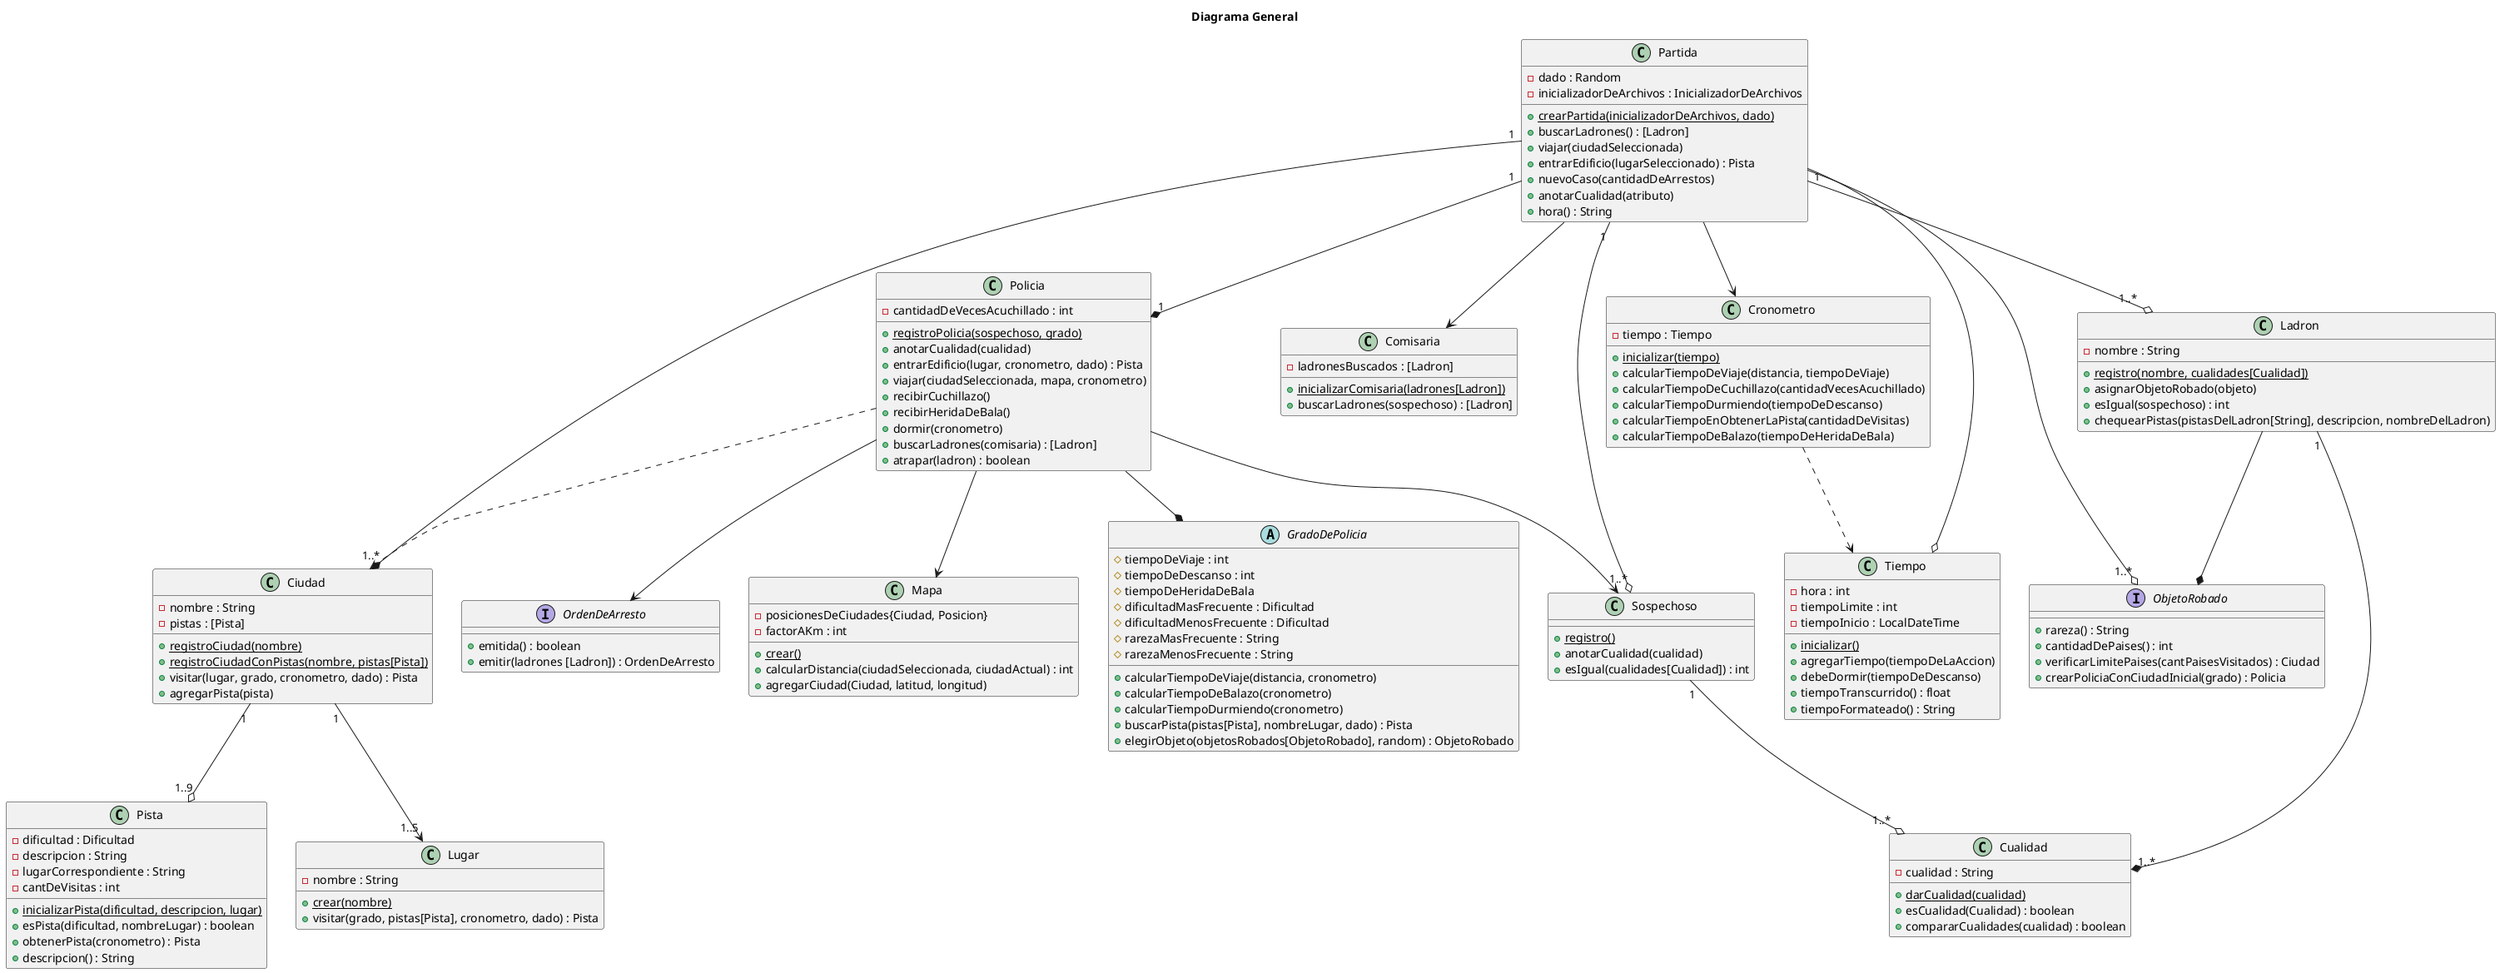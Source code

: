 @startuml
title Diagrama General


class Ciudad{
    - nombre : String
    - pistas : [Pista]
    + {static} registroCiudad(nombre)
    + {static} registroCiudadConPistas(nombre, pistas[Pista])
    + visitar(lugar, grado, cronometro, dado) : Pista
    + agregarPista(pista)
}

class Comisaria {
    - ladronesBuscados : [Ladron]
    + {static} inicializarComisaria(ladrones[Ladron])
    + buscarLadrones(sospechoso) : [Ladron]
}

class Cronometro {
    - tiempo : Tiempo
    + {static} inicializar(tiempo)
    + calcularTiempoDeViaje(distancia, tiempoDeViaje)
    + calcularTiempoDeCuchillazo(cantidadVecesAcuchillado)
    + calcularTiempoDurmiendo(tiempoDeDescanso)
    + calcularTiempoEnObtenerLaPista(cantidadDeVisitas)
    + calcularTiempoDeBalazo(tiempoDeHeridaDeBala)
}

class Partida{
    - dado : Random
    - inicializadorDeArchivos : InicializadorDeArchivos
    + {static} crearPartida(inicializadorDeArchivos, dado)
    + buscarLadrones() : [Ladron]
    + viajar(ciudadSeleccionada)
    + entrarEdificio(lugarSeleccionado) : Pista
    + nuevoCaso(cantidadDeArrestos)
    + anotarCualidad(atributo)
    + hora() : String
}


class Ladron{
    - nombre : String
    + {static} registro(nombre, cualidades[Cualidad])
    + asignarObjetoRobado(objeto)
    + esIgual(sospechoso) : int
    + chequearPistas(pistasDelLadron[String], descripcion, nombreDelLadron)
}



class Policia{
    - cantidadDeVecesAcuchillado : int
    + {static} registroPolicia(sospechoso, grado)
    + anotarCualidad(cualidad)
    + entrarEdificio(lugar, cronometro, dado) : Pista
    + viajar(ciudadSeleccionada, mapa, cronometro)
    + recibirCuchillazo()
    + recibirHeridaDeBala()
    + dormir(cronometro)
    + buscarLadrones(comisaria) : [Ladron]
    + atrapar(ladron) : boolean
}

class Mapa{
    - posicionesDeCiudades{Ciudad, Posicion}
    - factorAKm : int
    + {static} crear()
    + calcularDistancia(ciudadSeleccionada, ciudadActual) : int
    + agregarCiudad(Ciudad, latitud, longitud)
}

abstract class GradoDePolicia{
    # tiempoDeViaje : int
    # tiempoDeDescanso : int
    # tiempoDeHeridaDeBala
    # dificultadMasFrecuente : Dificultad
    # dificultadMenosFrecuente : Dificultad
    # rarezaMasFrecuente : String
    # rarezaMenosFrecuente : String
    + calcularTiempoDeViaje(distancia, cronometro)
    + calcularTiempoDeBalazo(cronometro)
    + calcularTiempoDurmiendo(cronometro)
    + buscarPista(pistas[Pista], nombreLugar, dado) : Pista
    + elegirObjeto(objetosRobados[ObjetoRobado], random) : ObjetoRobado
}


class Sospechoso{
    + {static} registro()
    + anotarCualidad(cualidad)
    + esIgual(cualidades[Cualidad]) : int
}

class Lugar{
    - nombre : String
    + {static} crear(nombre)
    + visitar(grado, pistas[Pista], cronometro, dado) : Pista
}

class Pista{
    - dificultad : Dificultad
    - descripcion : String
    - lugarCorrespondiente : String
    - cantDeVisitas : int
    + {static} inicializarPista(dificultad, descripcion, lugar)
    + esPista(dificultad, nombreLugar) : boolean
    + obtenerPista(cronometro) : Pista
    + descripcion() : String
}

interface ObjetoRobado{
	+ rareza() : String
	+ cantidadDePaises() : int
	+ verificarLimitePaises(cantPaisesVisitados) : Ciudad
    + crearPoliciaConCiudadInicial(grado) : Policia
}

class Tiempo{
    - hora : int
    - tiempoLimite : int
    - tiempoInicio : LocalDateTime
    + {static} inicializar()
    + agregarTiempo(tiempoDeLaAccion)
    + debeDormir(tiempoDeDescanso)
    + tiempoTranscurrido() : float
    + tiempoFormateado() : String
}

interface OrdenDeArresto{
    + emitida() : boolean
    + emitir(ladrones [Ladron]) : OrdenDeArresto
}

class Cualidad{
    - cualidad : String
    + {static} darCualidad(cualidad)
    + esCualidad(Cualidad) : boolean
    + compararCualidades(cualidad) : boolean
}

Partida "1" --o "1..*" Ladron
Partida "1" --o "1..*" Sospechoso
Partida"1" --* "1"Policia
Partida --o Tiempo
Partida --o "1..*" ObjetoRobado
Policia --* GradoDePolicia
Policia --> Mapa
Policia --> Sospechoso
Partida "1" --* "1..*" Ciudad
Policia ..> Ciudad
Ciudad "1" --> "1..5"Lugar
Ciudad "1" --o "1..9" Pista
Ladron "1" --* "1..*"Cualidad
Sospechoso "1" --o "1..*"Cualidad
Policia --> OrdenDeArresto
Ladron --* ObjetoRobado
Partida --> Comisaria
Cronometro ..> Tiempo
Partida --> Cronometro


@enduml